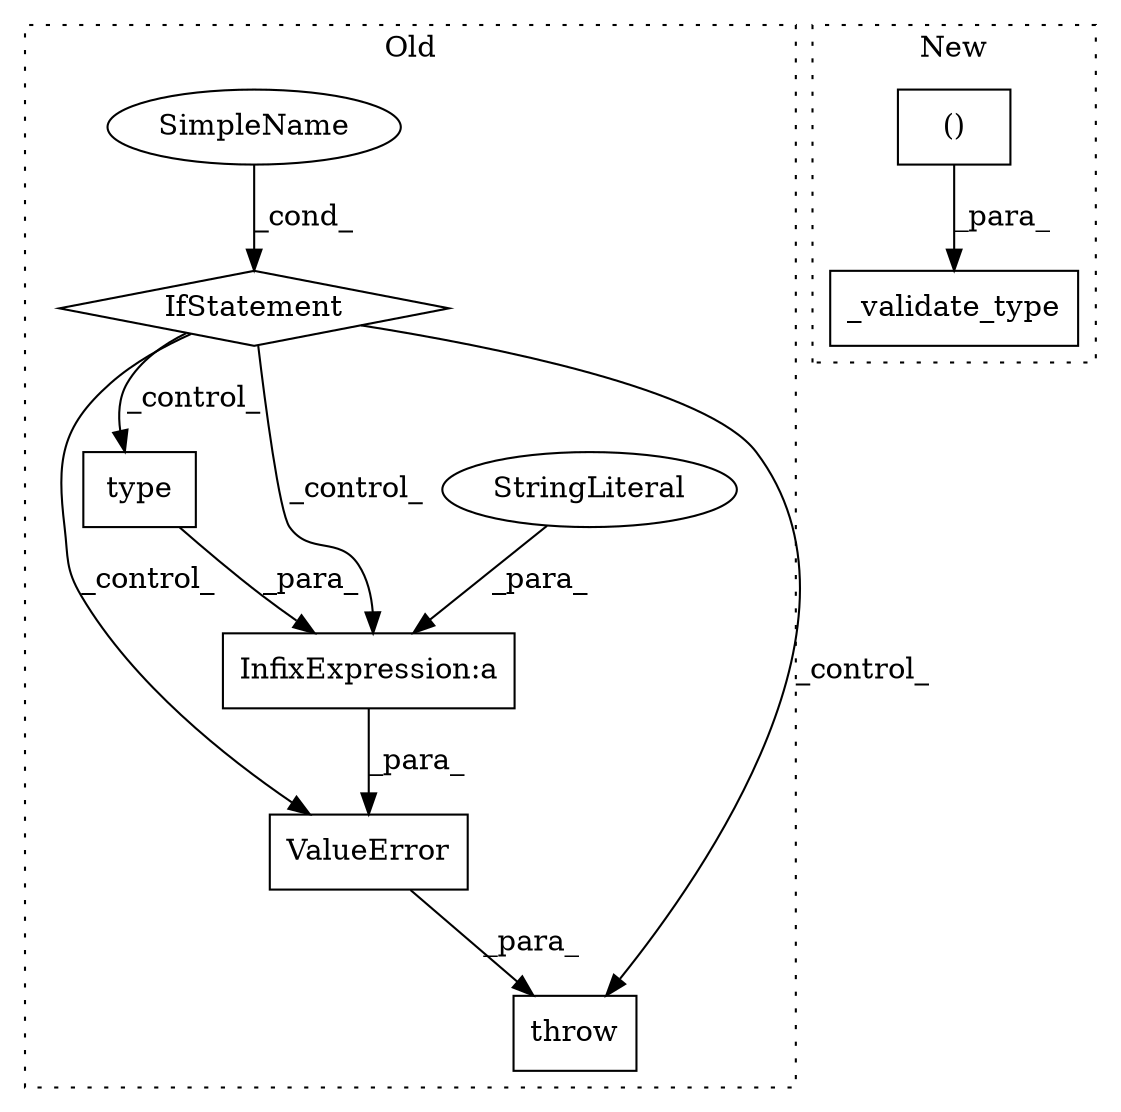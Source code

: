 digraph G {
subgraph cluster0 {
1 [label="ValueError" a="32" s="47485,47579" l="11,2" shape="box"];
3 [label="IfStatement" a="25" s="47442,47469" l="4,2" shape="diamond"];
4 [label="SimpleName" a="42" s="" l="" shape="ellipse"];
5 [label="throw" a="53" s="47479" l="6" shape="box"];
7 [label="type" a="32" s="47570,47578" l="5,1" shape="box"];
8 [label="InfixExpression:a" a="27" s="47544" l="10" shape="box"];
9 [label="StringLiteral" a="45" s="47496" l="48" shape="ellipse"];
label = "Old";
style="dotted";
}
subgraph cluster1 {
2 [label="_validate_type" a="32" s="47001,47070" l="15,2" shape="box"];
6 [label="()" a="106" s="47025" l="45" shape="box"];
label = "New";
style="dotted";
}
1 -> 5 [label="_para_"];
3 -> 8 [label="_control_"];
3 -> 7 [label="_control_"];
3 -> 5 [label="_control_"];
3 -> 1 [label="_control_"];
4 -> 3 [label="_cond_"];
6 -> 2 [label="_para_"];
7 -> 8 [label="_para_"];
8 -> 1 [label="_para_"];
9 -> 8 [label="_para_"];
}